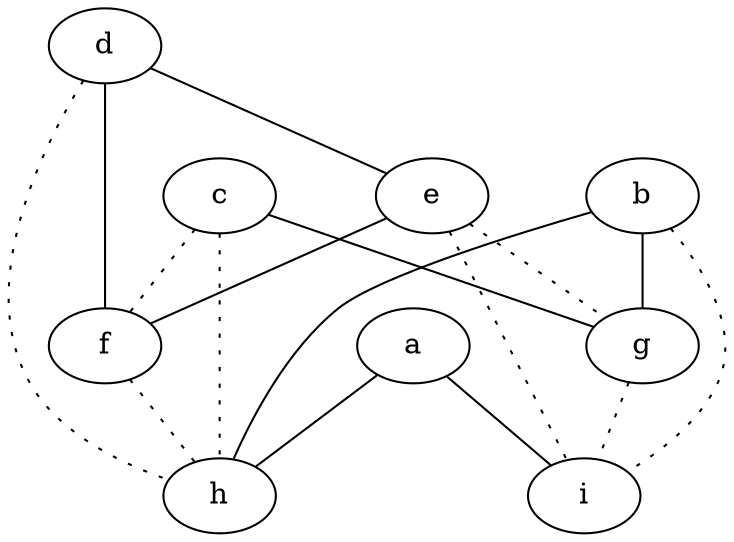 graph {
a -- h;
a -- i;
b -- g;
b -- h;
b -- i [style=dotted];
c -- f [style=dotted];
c -- g;
c -- h [style=dotted];
d -- e;
d -- f;
d -- h [style=dotted];
e -- f;
e -- g [style=dotted];
e -- i [style=dotted];
f -- h [style=dotted];
g -- i [style=dotted];
}
